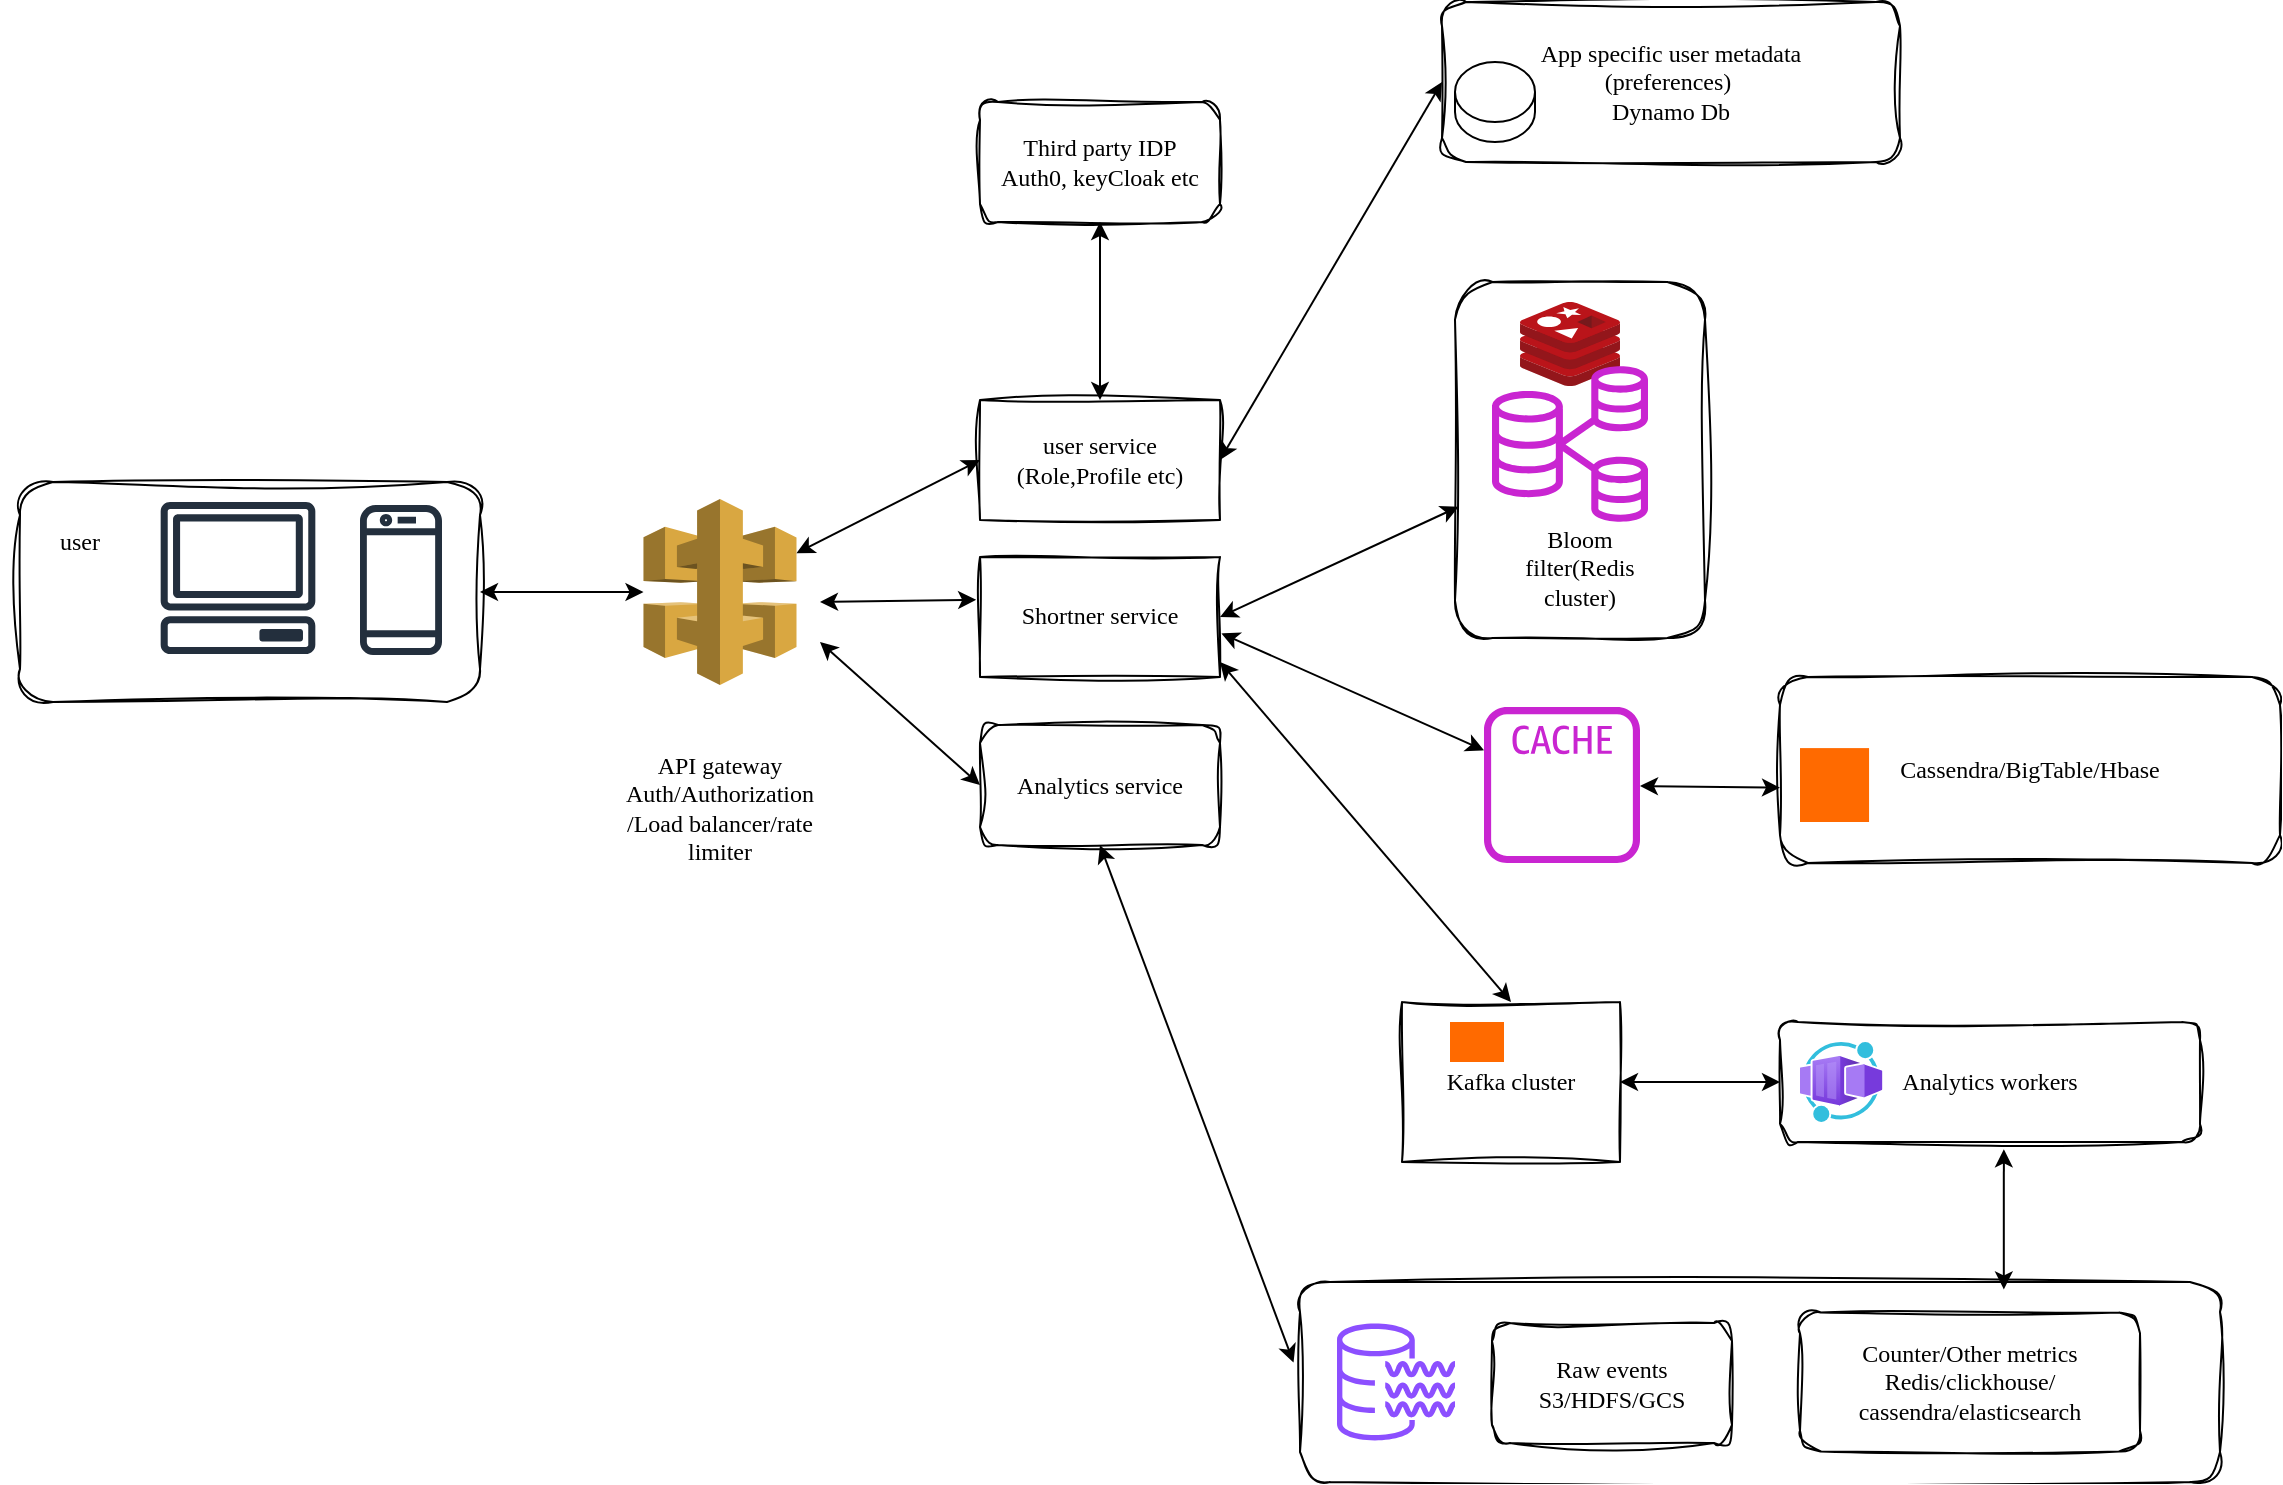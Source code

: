 <mxfile version="28.2.8">
  <diagram name="Page-1" id="Z4dkgzS6JM3Lve9zBJum">
    <mxGraphModel dx="2062" dy="770" grid="1" gridSize="10" guides="1" tooltips="1" connect="1" arrows="1" fold="1" page="1" pageScale="1" pageWidth="850" pageHeight="1100" math="0" shadow="0">
      <root>
        <mxCell id="0" />
        <mxCell id="1" parent="0" />
        <mxCell id="K6NKuO1R_mgHxXtn49au-1" value="" style="sketch=0;outlineConnect=0;fontColor=#232F3E;gradientColor=none;fillColor=#232F3D;strokeColor=none;dashed=0;verticalLabelPosition=bottom;verticalAlign=top;align=center;html=1;fontSize=12;fontStyle=0;aspect=fixed;pointerEvents=1;shape=mxgraph.aws4.mobile_client;" vertex="1" parent="1">
          <mxGeometry x="170" y="290" width="41" height="78" as="geometry" />
        </mxCell>
        <mxCell id="K6NKuO1R_mgHxXtn49au-2" value="" style="sketch=0;outlineConnect=0;fontColor=#232F3E;gradientColor=none;fillColor=#232F3D;strokeColor=none;dashed=0;verticalLabelPosition=bottom;verticalAlign=top;align=center;html=1;fontSize=12;fontStyle=0;aspect=fixed;pointerEvents=1;shape=mxgraph.aws4.client;" vertex="1" parent="1">
          <mxGeometry x="70" y="290" width="78" height="76" as="geometry" />
        </mxCell>
        <mxCell id="K6NKuO1R_mgHxXtn49au-8" value="" style="rounded=1;whiteSpace=wrap;html=1;fillStyle=auto;sketch=1;curveFitting=1;jiggle=2;glass=1;fillColor=none;" vertex="1" parent="1">
          <mxGeometry y="280" width="230" height="110" as="geometry" />
        </mxCell>
        <UserObject label="&lt;font face=&quot;Comic Sans MS&quot;&gt;user&lt;/font&gt;" placeholders="1" name="Variable" id="K6NKuO1R_mgHxXtn49au-11">
          <mxCell style="text;html=1;strokeColor=none;fillColor=none;align=center;verticalAlign=middle;whiteSpace=wrap;overflow=hidden;" vertex="1" parent="1">
            <mxGeometry x="-10" y="300" width="80" height="20" as="geometry" />
          </mxCell>
        </UserObject>
        <mxCell id="K6NKuO1R_mgHxXtn49au-19" value="&lt;font face=&quot;Comic Sans MS&quot;&gt;Shortner service&lt;/font&gt;" style="rounded=0;whiteSpace=wrap;html=1;fillColor=none;glass=1;sketch=1;curveFitting=1;jiggle=2;" vertex="1" parent="1">
          <mxGeometry x="480" y="317.47" width="120" height="60" as="geometry" />
        </mxCell>
        <mxCell id="K6NKuO1R_mgHxXtn49au-20" value="&lt;font face=&quot;Comic Sans MS&quot;&gt;Analytics service&lt;/font&gt;" style="rounded=1;whiteSpace=wrap;html=1;strokeColor=default;fillColor=none;glass=1;sketch=1;curveFitting=1;jiggle=2;" vertex="1" parent="1">
          <mxGeometry x="480" y="401.52" width="120" height="60" as="geometry" />
        </mxCell>
        <mxCell id="K6NKuO1R_mgHxXtn49au-22" value="&lt;font face=&quot;Comic Sans MS&quot;&gt;user service&lt;/font&gt;&lt;div&gt;&lt;font face=&quot;Comic Sans MS&quot;&gt;(Role,Profile etc)&lt;/font&gt;&lt;/div&gt;" style="rounded=0;whiteSpace=wrap;html=1;fillColor=none;glass=1;sketch=1;curveFitting=1;jiggle=2;" vertex="1" parent="1">
          <mxGeometry x="480" y="239" width="120" height="60" as="geometry" />
        </mxCell>
        <mxCell id="K6NKuO1R_mgHxXtn49au-23" value="" style="outlineConnect=0;dashed=0;verticalLabelPosition=bottom;verticalAlign=top;align=center;html=1;shape=mxgraph.aws3.api_gateway;fillColor=#D9A741;gradientColor=none;" vertex="1" parent="1">
          <mxGeometry x="311.75" y="288.5" width="76.5" height="93" as="geometry" />
        </mxCell>
        <mxCell id="K6NKuO1R_mgHxXtn49au-24" value="&lt;font face=&quot;Comic Sans MS&quot;&gt;API gateway&lt;/font&gt;&lt;div&gt;&lt;font face=&quot;Comic Sans MS&quot;&gt;Auth/Authorization&lt;/font&gt;&lt;/div&gt;&lt;div&gt;&lt;font face=&quot;Comic Sans MS&quot;&gt;/Load balancer/rate limiter&lt;/font&gt;&lt;/div&gt;" style="text;html=1;whiteSpace=wrap;strokeColor=none;fillColor=none;align=center;verticalAlign=middle;rounded=0;" vertex="1" parent="1">
          <mxGeometry x="300.88" y="413.05" width="98.25" height="60" as="geometry" />
        </mxCell>
        <mxCell id="K6NKuO1R_mgHxXtn49au-25" value="" style="image;sketch=0;aspect=fixed;html=1;points=[];align=center;fontSize=12;image=img/lib/mscae/Cache_Redis_Product.svg;" vertex="1" parent="1">
          <mxGeometry x="750" y="190" width="50" height="42" as="geometry" />
        </mxCell>
        <mxCell id="K6NKuO1R_mgHxXtn49au-26" value="" style="sketch=0;outlineConnect=0;fontColor=#232F3E;gradientColor=none;fillColor=#C925D1;strokeColor=none;dashed=0;verticalLabelPosition=bottom;verticalAlign=top;align=center;html=1;fontSize=12;fontStyle=0;aspect=fixed;pointerEvents=1;shape=mxgraph.aws4.rds_multi_az_db_cluster;" vertex="1" parent="1">
          <mxGeometry x="736" y="222" width="78" height="78" as="geometry" />
        </mxCell>
        <mxCell id="K6NKuO1R_mgHxXtn49au-27" value="&lt;font face=&quot;Comic Sans MS&quot;&gt;Bloom filter(Redis cluster)&lt;/font&gt;" style="text;html=1;whiteSpace=wrap;strokeColor=none;fillColor=none;align=center;verticalAlign=middle;rounded=0;" vertex="1" parent="1">
          <mxGeometry x="750" y="308" width="60" height="30" as="geometry" />
        </mxCell>
        <mxCell id="K6NKuO1R_mgHxXtn49au-28" value="" style="rounded=1;whiteSpace=wrap;html=1;fillColor=none;glass=1;sketch=1;curveFitting=1;jiggle=2;" vertex="1" parent="1">
          <mxGeometry x="717.5" y="180" width="125" height="178" as="geometry" />
        </mxCell>
        <mxCell id="K6NKuO1R_mgHxXtn49au-30" value="" style="sketch=0;outlineConnect=0;fontColor=#232F3E;gradientColor=none;fillColor=#C925D1;strokeColor=none;dashed=0;verticalLabelPosition=bottom;verticalAlign=top;align=center;html=1;fontSize=12;fontStyle=0;aspect=fixed;pointerEvents=1;shape=mxgraph.aws4.cache_node;" vertex="1" parent="1">
          <mxGeometry x="732" y="392.52" width="78" height="78" as="geometry" />
        </mxCell>
        <mxCell id="K6NKuO1R_mgHxXtn49au-44" value="" style="points=[];aspect=fixed;html=1;align=center;shadow=0;dashed=0;fillColor=#FF6A00;strokeColor=none;shape=mxgraph.alibaba_cloud.cassandra_wide-column_database_02;" vertex="1" parent="1">
          <mxGeometry x="890" y="413.05" width="34.53" height="36.95" as="geometry" />
        </mxCell>
        <mxCell id="K6NKuO1R_mgHxXtn49au-45" value="&lt;font face=&quot;Comic Sans MS&quot;&gt;Cassendra/BigTable/Hbase&lt;/font&gt;" style="rounded=1;whiteSpace=wrap;html=1;strokeColor=default;fillColor=none;glass=1;sketch=1;curveFitting=1;jiggle=2;" vertex="1" parent="1">
          <mxGeometry x="880" y="377.47" width="250" height="93.05" as="geometry" />
        </mxCell>
        <mxCell id="K6NKuO1R_mgHxXtn49au-48" value="" style="endArrow=classic;startArrow=classic;html=1;rounded=0;exitX=1;exitY=0.5;exitDx=0;exitDy=0;" edge="1" parent="1" source="K6NKuO1R_mgHxXtn49au-8" target="K6NKuO1R_mgHxXtn49au-23">
          <mxGeometry width="50" height="50" relative="1" as="geometry">
            <mxPoint x="550" y="420" as="sourcePoint" />
            <mxPoint x="600" y="370" as="targetPoint" />
          </mxGeometry>
        </mxCell>
        <mxCell id="K6NKuO1R_mgHxXtn49au-49" value="" style="endArrow=classic;startArrow=classic;html=1;rounded=0;entryX=-0.012;entryY=0.454;entryDx=0;entryDy=0;entryPerimeter=0;" edge="1" parent="1">
          <mxGeometry width="50" height="50" relative="1" as="geometry">
            <mxPoint x="400" y="340" as="sourcePoint" />
            <mxPoint x="478.08" y="338.9" as="targetPoint" />
          </mxGeometry>
        </mxCell>
        <mxCell id="K6NKuO1R_mgHxXtn49au-50" value="" style="endArrow=classic;startArrow=classic;html=1;rounded=0;entryX=0.015;entryY=0.631;entryDx=0;entryDy=0;entryPerimeter=0;exitX=1;exitY=0.5;exitDx=0;exitDy=0;" edge="1" parent="1" source="K6NKuO1R_mgHxXtn49au-19" target="K6NKuO1R_mgHxXtn49au-28">
          <mxGeometry width="50" height="50" relative="1" as="geometry">
            <mxPoint x="640" y="355" as="sourcePoint" />
            <mxPoint x="600" y="370" as="targetPoint" />
          </mxGeometry>
        </mxCell>
        <mxCell id="K6NKuO1R_mgHxXtn49au-51" value="" style="endArrow=classic;startArrow=classic;html=1;rounded=0;exitX=1.006;exitY=0.637;exitDx=0;exitDy=0;exitPerimeter=0;" edge="1" parent="1" source="K6NKuO1R_mgHxXtn49au-19" target="K6NKuO1R_mgHxXtn49au-30">
          <mxGeometry width="50" height="50" relative="1" as="geometry">
            <mxPoint x="610" y="360" as="sourcePoint" />
            <mxPoint x="600" y="370" as="targetPoint" />
          </mxGeometry>
        </mxCell>
        <mxCell id="K6NKuO1R_mgHxXtn49au-52" value="" style="endArrow=classic;startArrow=classic;html=1;rounded=0;entryX=0;entryY=0.595;entryDx=0;entryDy=0;entryPerimeter=0;" edge="1" parent="1" source="K6NKuO1R_mgHxXtn49au-30" target="K6NKuO1R_mgHxXtn49au-45">
          <mxGeometry width="50" height="50" relative="1" as="geometry">
            <mxPoint x="820" y="440" as="sourcePoint" />
            <mxPoint x="600" y="370" as="targetPoint" />
          </mxGeometry>
        </mxCell>
        <mxCell id="K6NKuO1R_mgHxXtn49au-56" value="&lt;font face=&quot;Comic Sans MS&quot;&gt;Kafka cluster&lt;/font&gt;" style="rounded=0;whiteSpace=wrap;html=1;fillColor=none;strokeColor=default;sketch=1;curveFitting=1;jiggle=2;" vertex="1" parent="1">
          <mxGeometry x="691" y="540" width="109" height="80" as="geometry" />
        </mxCell>
        <mxCell id="K6NKuO1R_mgHxXtn49au-57" value="" style="points=[];aspect=fixed;html=1;align=center;shadow=0;dashed=0;fillColor=#FF6A00;strokeColor=none;shape=mxgraph.alibaba_cloud.kafka;" vertex="1" parent="1">
          <mxGeometry x="715" y="550" width="27" height="20" as="geometry" />
        </mxCell>
        <mxCell id="K6NKuO1R_mgHxXtn49au-58" value="" style="endArrow=classic;startArrow=classic;html=1;rounded=0;exitX=0.5;exitY=0;exitDx=0;exitDy=0;" edge="1" parent="1" source="K6NKuO1R_mgHxXtn49au-56">
          <mxGeometry width="50" height="50" relative="1" as="geometry">
            <mxPoint x="550" y="420" as="sourcePoint" />
            <mxPoint x="600" y="370" as="targetPoint" />
          </mxGeometry>
        </mxCell>
        <mxCell id="K6NKuO1R_mgHxXtn49au-59" value="" style="endArrow=classic;startArrow=classic;html=1;rounded=0;entryX=0;entryY=0.5;entryDx=0;entryDy=0;" edge="1" parent="1" target="K6NKuO1R_mgHxXtn49au-20">
          <mxGeometry width="50" height="50" relative="1" as="geometry">
            <mxPoint x="400" y="360" as="sourcePoint" />
            <mxPoint x="600" y="370" as="targetPoint" />
          </mxGeometry>
        </mxCell>
        <mxCell id="K6NKuO1R_mgHxXtn49au-60" value="" style="image;aspect=fixed;html=1;points=[];align=center;fontSize=12;image=img/lib/azure2/other/Worker_Container_App.svg;" vertex="1" parent="1">
          <mxGeometry x="890" y="560" width="41.21" height="40" as="geometry" />
        </mxCell>
        <mxCell id="K6NKuO1R_mgHxXtn49au-61" value="&lt;font face=&quot;Comic Sans MS&quot;&gt;Analytics workers&lt;/font&gt;" style="rounded=1;whiteSpace=wrap;html=1;fillColor=none;sketch=1;curveFitting=1;jiggle=2;" vertex="1" parent="1">
          <mxGeometry x="880" y="550" width="210" height="60" as="geometry" />
        </mxCell>
        <mxCell id="K6NKuO1R_mgHxXtn49au-62" value="" style="endArrow=classic;startArrow=classic;html=1;rounded=0;entryX=0;entryY=0.5;entryDx=0;entryDy=0;exitX=1;exitY=0.5;exitDx=0;exitDy=0;" edge="1" parent="1" source="K6NKuO1R_mgHxXtn49au-56" target="K6NKuO1R_mgHxXtn49au-61">
          <mxGeometry width="50" height="50" relative="1" as="geometry">
            <mxPoint x="550" y="540" as="sourcePoint" />
            <mxPoint x="600" y="490" as="targetPoint" />
          </mxGeometry>
        </mxCell>
        <mxCell id="K6NKuO1R_mgHxXtn49au-63" value="" style="rounded=1;whiteSpace=wrap;html=1;fillColor=none;sketch=1;curveFitting=1;jiggle=2;" vertex="1" parent="1">
          <mxGeometry x="640" y="680" width="460" height="100" as="geometry" />
        </mxCell>
        <mxCell id="K6NKuO1R_mgHxXtn49au-64" value="" style="sketch=0;outlineConnect=0;fontColor=#232F3E;gradientColor=none;fillColor=#8C4FFF;strokeColor=none;dashed=0;verticalLabelPosition=bottom;verticalAlign=top;align=center;html=1;fontSize=12;fontStyle=0;aspect=fixed;pointerEvents=1;shape=mxgraph.aws4.data_lake_resource_icon;" vertex="1" parent="1">
          <mxGeometry x="658.5" y="700.5" width="59" height="59" as="geometry" />
        </mxCell>
        <mxCell id="K6NKuO1R_mgHxXtn49au-65" value="&lt;font face=&quot;Comic Sans MS&quot;&gt;Raw events&lt;/font&gt;&lt;div&gt;&lt;font face=&quot;Comic Sans MS&quot;&gt;S3/HDFS/GCS&lt;/font&gt;&lt;/div&gt;" style="rounded=1;whiteSpace=wrap;html=1;sketch=1;curveFitting=1;jiggle=2;" vertex="1" parent="1">
          <mxGeometry x="736" y="700.5" width="120" height="60" as="geometry" />
        </mxCell>
        <mxCell id="K6NKuO1R_mgHxXtn49au-66" value="&lt;font face=&quot;Comic Sans MS&quot;&gt;Counter/Other metrics&lt;/font&gt;&lt;div&gt;&lt;font face=&quot;Comic Sans MS&quot;&gt;Redis/clickhouse/&lt;/font&gt;&lt;/div&gt;&lt;div&gt;&lt;font face=&quot;Comic Sans MS&quot;&gt;cassendra/elasticsearch&lt;/font&gt;&lt;/div&gt;" style="rounded=1;whiteSpace=wrap;html=1;fillColor=none;sketch=1;curveFitting=1;jiggle=2;" vertex="1" parent="1">
          <mxGeometry x="890" y="695.25" width="170" height="69.5" as="geometry" />
        </mxCell>
        <mxCell id="K6NKuO1R_mgHxXtn49au-67" value="" style="endArrow=classic;startArrow=classic;html=1;rounded=0;entryX=-0.007;entryY=0.403;entryDx=0;entryDy=0;entryPerimeter=0;exitX=0.5;exitY=1;exitDx=0;exitDy=0;" edge="1" parent="1" source="K6NKuO1R_mgHxXtn49au-20" target="K6NKuO1R_mgHxXtn49au-63">
          <mxGeometry width="50" height="50" relative="1" as="geometry">
            <mxPoint x="550" y="540" as="sourcePoint" />
            <mxPoint x="600" y="490" as="targetPoint" />
          </mxGeometry>
        </mxCell>
        <mxCell id="K6NKuO1R_mgHxXtn49au-68" value="" style="endArrow=classic;startArrow=classic;html=1;rounded=0;entryX=0.533;entryY=1.061;entryDx=0;entryDy=0;entryPerimeter=0;exitX=0.765;exitY=0.037;exitDx=0;exitDy=0;exitPerimeter=0;" edge="1" parent="1" source="K6NKuO1R_mgHxXtn49au-63" target="K6NKuO1R_mgHxXtn49au-61">
          <mxGeometry width="50" height="50" relative="1" as="geometry">
            <mxPoint x="550" y="540" as="sourcePoint" />
            <mxPoint x="600" y="490" as="targetPoint" />
          </mxGeometry>
        </mxCell>
        <mxCell id="K6NKuO1R_mgHxXtn49au-69" value="" style="endArrow=classic;startArrow=classic;html=1;rounded=0;entryX=0;entryY=0.5;entryDx=0;entryDy=0;" edge="1" parent="1" source="K6NKuO1R_mgHxXtn49au-23" target="K6NKuO1R_mgHxXtn49au-22">
          <mxGeometry width="50" height="50" relative="1" as="geometry">
            <mxPoint x="550" y="540" as="sourcePoint" />
            <mxPoint x="600" y="490" as="targetPoint" />
          </mxGeometry>
        </mxCell>
        <mxCell id="K6NKuO1R_mgHxXtn49au-70" value="&lt;font face=&quot;Comic Sans MS&quot;&gt;Third party IDP&lt;/font&gt;&lt;div&gt;&lt;font face=&quot;Comic Sans MS&quot;&gt;Auth0, keyCloak etc&lt;/font&gt;&lt;/div&gt;" style="rounded=1;whiteSpace=wrap;html=1;fillColor=none;sketch=1;curveFitting=1;jiggle=2;" vertex="1" parent="1">
          <mxGeometry x="480" y="90" width="120" height="60" as="geometry" />
        </mxCell>
        <mxCell id="K6NKuO1R_mgHxXtn49au-71" value="" style="endArrow=classic;startArrow=classic;html=1;rounded=0;entryX=0.5;entryY=1;entryDx=0;entryDy=0;exitX=0.5;exitY=0;exitDx=0;exitDy=0;" edge="1" parent="1" source="K6NKuO1R_mgHxXtn49au-22" target="K6NKuO1R_mgHxXtn49au-70">
          <mxGeometry width="50" height="50" relative="1" as="geometry">
            <mxPoint x="560" y="180" as="sourcePoint" />
            <mxPoint x="600" y="300" as="targetPoint" />
          </mxGeometry>
        </mxCell>
        <mxCell id="K6NKuO1R_mgHxXtn49au-73" value="&lt;font face=&quot;Comic Sans MS&quot;&gt;App specific user metadata&lt;/font&gt;&lt;div&gt;&lt;font face=&quot;Comic Sans MS&quot;&gt;(preferences)&amp;nbsp;&lt;/font&gt;&lt;/div&gt;&lt;div&gt;&lt;font face=&quot;Comic Sans MS&quot;&gt;Dynamo Db&lt;/font&gt;&lt;/div&gt;" style="rounded=1;whiteSpace=wrap;html=1;fillColor=none;sketch=1;curveFitting=1;jiggle=2;" vertex="1" parent="1">
          <mxGeometry x="711" y="40" width="229" height="80" as="geometry" />
        </mxCell>
        <mxCell id="K6NKuO1R_mgHxXtn49au-74" value="" style="shape=cylinder3;whiteSpace=wrap;html=1;boundedLbl=1;backgroundOutline=1;size=15;" vertex="1" parent="1">
          <mxGeometry x="717.5" y="70" width="40" height="40" as="geometry" />
        </mxCell>
        <mxCell id="K6NKuO1R_mgHxXtn49au-75" value="" style="endArrow=classic;startArrow=classic;html=1;rounded=0;entryX=0;entryY=0.5;entryDx=0;entryDy=0;exitX=1;exitY=0.5;exitDx=0;exitDy=0;" edge="1" parent="1" source="K6NKuO1R_mgHxXtn49au-22" target="K6NKuO1R_mgHxXtn49au-73">
          <mxGeometry width="50" height="50" relative="1" as="geometry">
            <mxPoint x="550" y="390" as="sourcePoint" />
            <mxPoint x="600" y="340" as="targetPoint" />
          </mxGeometry>
        </mxCell>
      </root>
    </mxGraphModel>
  </diagram>
</mxfile>
